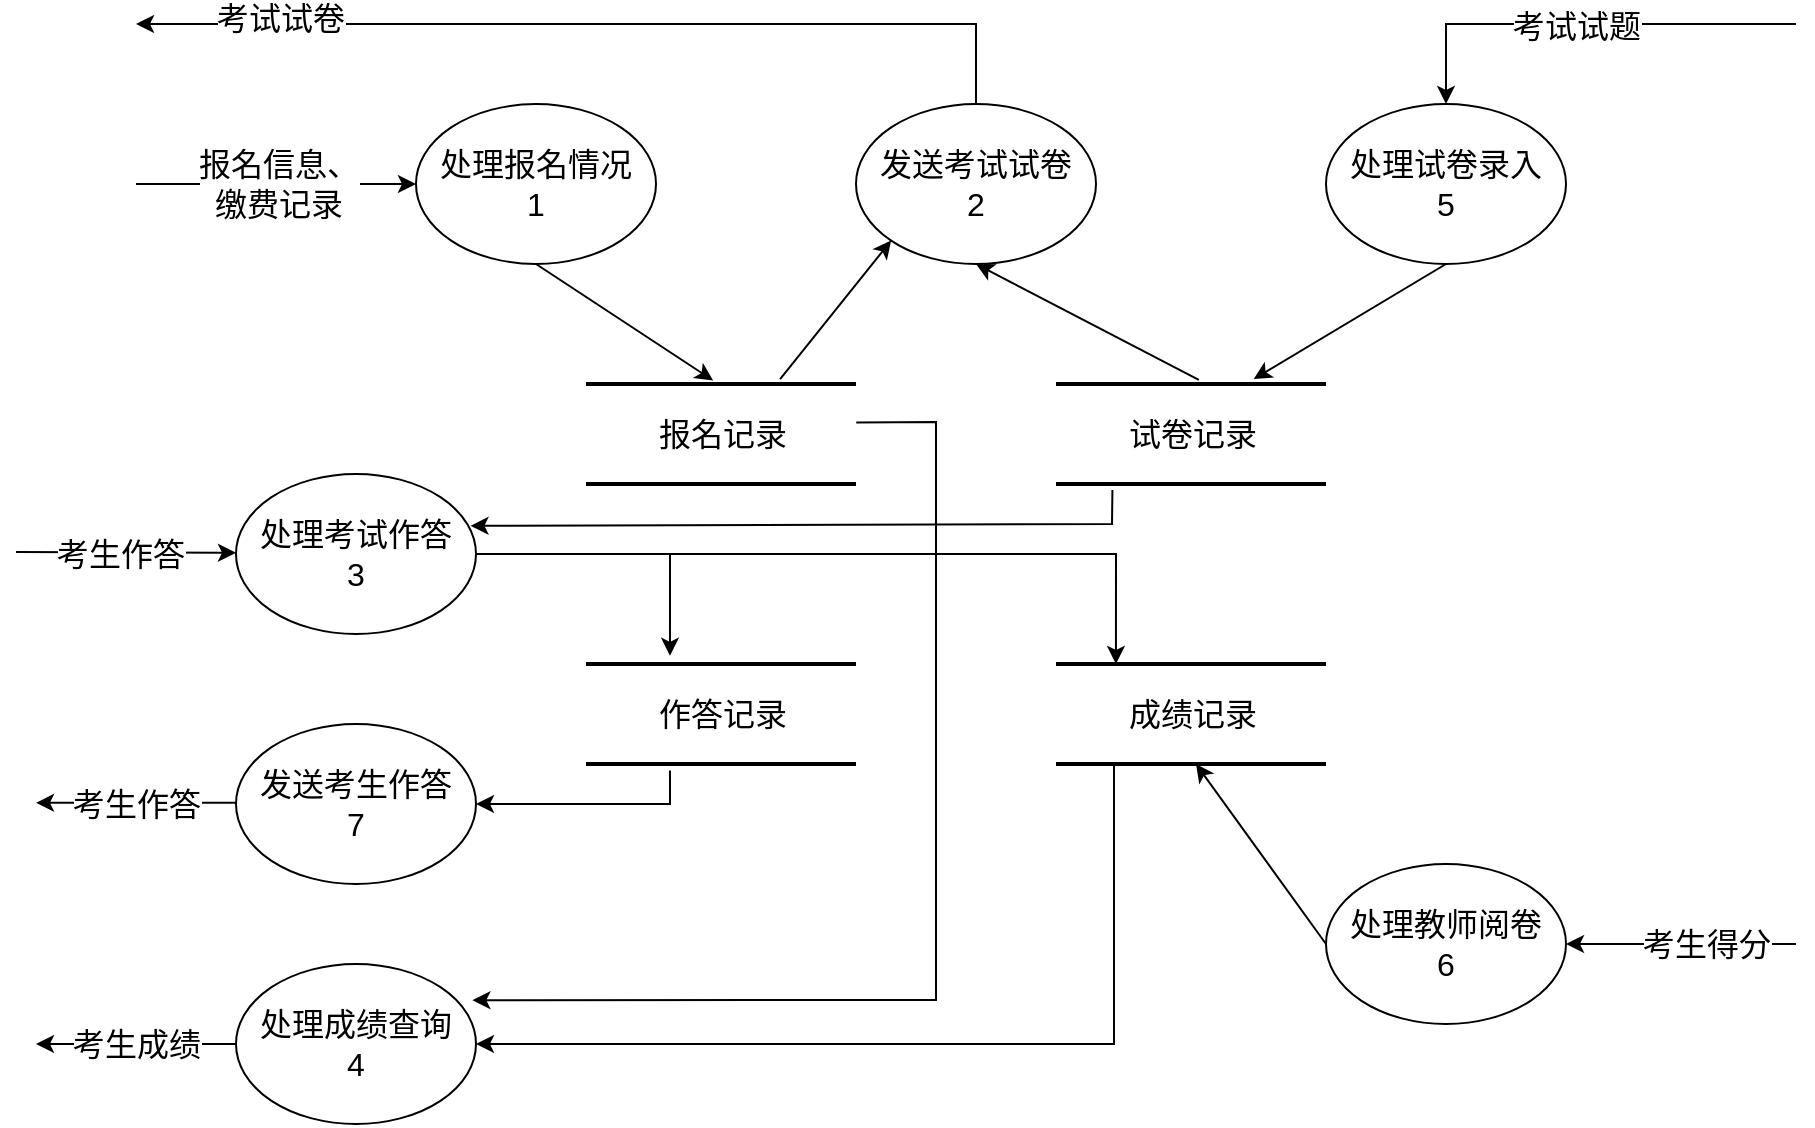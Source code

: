 <mxfile version="21.2.8" type="device">
  <diagram name="Page-1" id="5d7acffa-a066-3a61-03fe-96351882024d">
    <mxGraphModel dx="1219" dy="722" grid="1" gridSize="10" guides="1" tooltips="1" connect="1" arrows="1" fold="1" page="1" pageScale="1" pageWidth="1100" pageHeight="850" background="#ffffff" math="0" shadow="0">
      <root>
        <mxCell id="0" />
        <mxCell id="1" parent="0" />
        <mxCell id="_ZvdLzpq_kK9iZdORz6R-1" value="&lt;font style=&quot;font-size: 16px;&quot;&gt;报名记录&lt;/font&gt;" style="html=1;rounded=0;shadow=0;comic=0;labelBackgroundColor=none;strokeWidth=2;fontFamily=Verdana;fontSize=12;align=center;shape=mxgraph.ios7ui.horLines;" vertex="1" parent="1">
          <mxGeometry x="435" y="300" width="135" height="50" as="geometry" />
        </mxCell>
        <mxCell id="_ZvdLzpq_kK9iZdORz6R-2" value="处理报名情况&lt;br style=&quot;font-size: 16px;&quot;&gt;1" style="ellipse;whiteSpace=wrap;html=1;fontSize=16;" vertex="1" parent="1">
          <mxGeometry x="350" y="160" width="120" height="80" as="geometry" />
        </mxCell>
        <mxCell id="_ZvdLzpq_kK9iZdORz6R-3" value="" style="endArrow=classic;html=1;rounded=0;entryX=0;entryY=0.5;entryDx=0;entryDy=0;" edge="1" parent="1" target="_ZvdLzpq_kK9iZdORz6R-2">
          <mxGeometry width="50" height="50" relative="1" as="geometry">
            <mxPoint x="210" y="200" as="sourcePoint" />
            <mxPoint x="280" y="170" as="targetPoint" />
          </mxGeometry>
        </mxCell>
        <mxCell id="_ZvdLzpq_kK9iZdORz6R-4" value="&lt;span style=&quot;font-size: 16px;&quot;&gt;报名信息、&lt;br&gt;缴费记录&lt;br&gt;&lt;/span&gt;" style="edgeLabel;html=1;align=center;verticalAlign=middle;resizable=0;points=[];" vertex="1" connectable="0" parent="_ZvdLzpq_kK9iZdORz6R-3">
          <mxGeometry x="0.248" y="-2" relative="1" as="geometry">
            <mxPoint x="-17" y="-2" as="offset" />
          </mxGeometry>
        </mxCell>
        <mxCell id="_ZvdLzpq_kK9iZdORz6R-5" value="" style="endArrow=classic;html=1;rounded=0;exitX=0.5;exitY=1;exitDx=0;exitDy=0;entryX=0.471;entryY=-0.035;entryDx=0;entryDy=0;entryPerimeter=0;" edge="1" parent="1" source="_ZvdLzpq_kK9iZdORz6R-2" target="_ZvdLzpq_kK9iZdORz6R-1">
          <mxGeometry width="50" height="50" relative="1" as="geometry">
            <mxPoint x="500" y="270" as="sourcePoint" />
            <mxPoint x="550" y="220" as="targetPoint" />
          </mxGeometry>
        </mxCell>
        <mxCell id="_ZvdLzpq_kK9iZdORz6R-6" value="发送考试试卷&lt;br style=&quot;font-size: 16px;&quot;&gt;2" style="ellipse;whiteSpace=wrap;html=1;fontSize=16;" vertex="1" parent="1">
          <mxGeometry x="570" y="160" width="120" height="80" as="geometry" />
        </mxCell>
        <mxCell id="_ZvdLzpq_kK9iZdORz6R-7" value="" style="endArrow=classic;html=1;rounded=0;exitX=0.719;exitY=-0.049;exitDx=0;exitDy=0;exitPerimeter=0;entryX=0;entryY=1;entryDx=0;entryDy=0;" edge="1" parent="1" source="_ZvdLzpq_kK9iZdORz6R-1" target="_ZvdLzpq_kK9iZdORz6R-6">
          <mxGeometry width="50" height="50" relative="1" as="geometry">
            <mxPoint x="560" y="330" as="sourcePoint" />
            <mxPoint x="610" y="280" as="targetPoint" />
          </mxGeometry>
        </mxCell>
        <mxCell id="_ZvdLzpq_kK9iZdORz6R-8" value="" style="endArrow=classic;html=1;rounded=0;exitX=0.5;exitY=0;exitDx=0;exitDy=0;" edge="1" parent="1" source="_ZvdLzpq_kK9iZdORz6R-6">
          <mxGeometry width="50" height="50" relative="1" as="geometry">
            <mxPoint x="620" y="130" as="sourcePoint" />
            <mxPoint x="210" y="120" as="targetPoint" />
            <Array as="points">
              <mxPoint x="630" y="120" />
            </Array>
          </mxGeometry>
        </mxCell>
        <mxCell id="_ZvdLzpq_kK9iZdORz6R-9" value="&lt;span style=&quot;font-size: 16px;&quot;&gt;考试试卷&lt;/span&gt;" style="edgeLabel;html=1;align=center;verticalAlign=middle;resizable=0;points=[];" vertex="1" connectable="0" parent="_ZvdLzpq_kK9iZdORz6R-8">
          <mxGeometry x="0.196" y="-3" relative="1" as="geometry">
            <mxPoint x="-113" as="offset" />
          </mxGeometry>
        </mxCell>
        <mxCell id="_ZvdLzpq_kK9iZdORz6R-10" value="&lt;font style=&quot;font-size: 16px;&quot;&gt;试卷记录&lt;/font&gt;" style="html=1;rounded=0;shadow=0;comic=0;labelBackgroundColor=none;strokeWidth=2;fontFamily=Verdana;fontSize=12;align=center;shape=mxgraph.ios7ui.horLines;" vertex="1" parent="1">
          <mxGeometry x="670" y="300" width="135" height="50" as="geometry" />
        </mxCell>
        <mxCell id="_ZvdLzpq_kK9iZdORz6R-11" value="&lt;font style=&quot;font-size: 16px;&quot;&gt;作答记录&lt;/font&gt;" style="html=1;rounded=0;shadow=0;comic=0;labelBackgroundColor=none;strokeWidth=2;fontFamily=Verdana;fontSize=12;align=center;shape=mxgraph.ios7ui.horLines;" vertex="1" parent="1">
          <mxGeometry x="435" y="440" width="135" height="50" as="geometry" />
        </mxCell>
        <mxCell id="_ZvdLzpq_kK9iZdORz6R-12" value="" style="endArrow=classic;html=1;rounded=0;exitX=0.529;exitY=-0.042;exitDx=0;exitDy=0;exitPerimeter=0;entryX=0.5;entryY=1;entryDx=0;entryDy=0;" edge="1" parent="1" source="_ZvdLzpq_kK9iZdORz6R-10" target="_ZvdLzpq_kK9iZdORz6R-6">
          <mxGeometry width="50" height="50" relative="1" as="geometry">
            <mxPoint x="870" y="260" as="sourcePoint" />
            <mxPoint x="920" y="210" as="targetPoint" />
          </mxGeometry>
        </mxCell>
        <mxCell id="_ZvdLzpq_kK9iZdORz6R-14" value="&lt;font style=&quot;font-size: 16px;&quot;&gt;成绩记录&lt;/font&gt;" style="html=1;rounded=0;shadow=0;comic=0;labelBackgroundColor=none;strokeWidth=2;fontFamily=Verdana;fontSize=12;align=center;shape=mxgraph.ios7ui.horLines;" vertex="1" parent="1">
          <mxGeometry x="670" y="440" width="135" height="50" as="geometry" />
        </mxCell>
        <mxCell id="_ZvdLzpq_kK9iZdORz6R-15" value="处理考试作答&lt;br style=&quot;font-size: 16px;&quot;&gt;3" style="ellipse;whiteSpace=wrap;html=1;fontSize=16;" vertex="1" parent="1">
          <mxGeometry x="260" y="345" width="120" height="80" as="geometry" />
        </mxCell>
        <mxCell id="_ZvdLzpq_kK9iZdORz6R-16" value="" style="endArrow=classic;html=1;rounded=0;exitX=1;exitY=0.5;exitDx=0;exitDy=0;entryX=0.311;entryY=-0.082;entryDx=0;entryDy=0;entryPerimeter=0;" edge="1" parent="1" source="_ZvdLzpq_kK9iZdORz6R-15" target="_ZvdLzpq_kK9iZdORz6R-11">
          <mxGeometry width="50" height="50" relative="1" as="geometry">
            <mxPoint x="490" y="420" as="sourcePoint" />
            <mxPoint x="540" y="370" as="targetPoint" />
            <Array as="points">
              <mxPoint x="477" y="385" />
            </Array>
          </mxGeometry>
        </mxCell>
        <mxCell id="_ZvdLzpq_kK9iZdORz6R-19" value="" style="endArrow=classic;html=1;rounded=0;entryX=0;entryY=0.5;entryDx=0;entryDy=0;" edge="1" parent="1">
          <mxGeometry width="50" height="50" relative="1" as="geometry">
            <mxPoint x="150" y="384" as="sourcePoint" />
            <mxPoint x="260" y="384.41" as="targetPoint" />
          </mxGeometry>
        </mxCell>
        <mxCell id="_ZvdLzpq_kK9iZdORz6R-20" value="&lt;span style=&quot;font-size: 16px;&quot;&gt;考生作答&lt;br&gt;&lt;/span&gt;" style="edgeLabel;html=1;align=center;verticalAlign=middle;resizable=0;points=[];" vertex="1" connectable="0" parent="_ZvdLzpq_kK9iZdORz6R-19">
          <mxGeometry x="0.248" y="-2" relative="1" as="geometry">
            <mxPoint x="-17" y="-2" as="offset" />
          </mxGeometry>
        </mxCell>
        <mxCell id="_ZvdLzpq_kK9iZdORz6R-21" value="" style="endArrow=classic;html=1;rounded=0;exitX=1;exitY=0.5;exitDx=0;exitDy=0;entryX=0.222;entryY=0;entryDx=0;entryDy=0;entryPerimeter=0;" edge="1" parent="1" source="_ZvdLzpq_kK9iZdORz6R-15" target="_ZvdLzpq_kK9iZdORz6R-14">
          <mxGeometry width="50" height="50" relative="1" as="geometry">
            <mxPoint x="530" y="430" as="sourcePoint" />
            <mxPoint x="580" y="380" as="targetPoint" />
            <Array as="points">
              <mxPoint x="700" y="385" />
            </Array>
          </mxGeometry>
        </mxCell>
        <mxCell id="_ZvdLzpq_kK9iZdORz6R-22" value="处理成绩查询&lt;br style=&quot;font-size: 16px;&quot;&gt;4" style="ellipse;whiteSpace=wrap;html=1;fontSize=16;" vertex="1" parent="1">
          <mxGeometry x="260" y="590" width="120" height="80" as="geometry" />
        </mxCell>
        <mxCell id="_ZvdLzpq_kK9iZdORz6R-25" value="" style="endArrow=classic;html=1;rounded=0;exitX=0;exitY=0.5;exitDx=0;exitDy=0;" edge="1" parent="1" source="_ZvdLzpq_kK9iZdORz6R-22">
          <mxGeometry width="50" height="50" relative="1" as="geometry">
            <mxPoint x="140" y="570" as="sourcePoint" />
            <mxPoint x="160" y="630" as="targetPoint" />
          </mxGeometry>
        </mxCell>
        <mxCell id="_ZvdLzpq_kK9iZdORz6R-26" value="考生成绩" style="edgeLabel;html=1;align=center;verticalAlign=middle;resizable=0;points=[];fontSize=16;" vertex="1" connectable="0" parent="_ZvdLzpq_kK9iZdORz6R-25">
          <mxGeometry x="-0.321" y="-4" relative="1" as="geometry">
            <mxPoint x="-16" y="4" as="offset" />
          </mxGeometry>
        </mxCell>
        <mxCell id="_ZvdLzpq_kK9iZdORz6R-27" value="" style="endArrow=classic;html=1;rounded=0;entryX=1;entryY=0.5;entryDx=0;entryDy=0;" edge="1" parent="1" target="_ZvdLzpq_kK9iZdORz6R-22">
          <mxGeometry width="50" height="50" relative="1" as="geometry">
            <mxPoint x="699" y="490" as="sourcePoint" />
            <mxPoint x="700" y="590" as="targetPoint" />
            <Array as="points">
              <mxPoint x="699" y="630" />
            </Array>
          </mxGeometry>
        </mxCell>
        <mxCell id="_ZvdLzpq_kK9iZdORz6R-28" value="处理试卷录入&lt;br style=&quot;font-size: 16px;&quot;&gt;5" style="ellipse;whiteSpace=wrap;html=1;fontSize=16;" vertex="1" parent="1">
          <mxGeometry x="805" y="160" width="120" height="80" as="geometry" />
        </mxCell>
        <mxCell id="_ZvdLzpq_kK9iZdORz6R-29" value="" style="endArrow=classic;html=1;rounded=0;entryX=0.5;entryY=0;entryDx=0;entryDy=0;" edge="1" parent="1" target="_ZvdLzpq_kK9iZdORz6R-28">
          <mxGeometry width="50" height="50" relative="1" as="geometry">
            <mxPoint x="1040" y="120" as="sourcePoint" />
            <mxPoint x="900" y="50" as="targetPoint" />
            <Array as="points">
              <mxPoint x="865" y="120" />
            </Array>
          </mxGeometry>
        </mxCell>
        <mxCell id="_ZvdLzpq_kK9iZdORz6R-30" value="&lt;span style=&quot;font-size: 16px;&quot;&gt;考试试题&lt;/span&gt;" style="edgeLabel;html=1;align=center;verticalAlign=middle;resizable=0;points=[];" vertex="1" connectable="0" parent="_ZvdLzpq_kK9iZdORz6R-29">
          <mxGeometry x="0.028" y="1" relative="1" as="geometry">
            <mxPoint as="offset" />
          </mxGeometry>
        </mxCell>
        <mxCell id="_ZvdLzpq_kK9iZdORz6R-31" value="" style="endArrow=classic;html=1;rounded=0;exitX=0.5;exitY=1;exitDx=0;exitDy=0;entryX=0.732;entryY=-0.049;entryDx=0;entryDy=0;entryPerimeter=0;" edge="1" parent="1" source="_ZvdLzpq_kK9iZdORz6R-28" target="_ZvdLzpq_kK9iZdORz6R-10">
          <mxGeometry width="50" height="50" relative="1" as="geometry">
            <mxPoint x="920" y="340" as="sourcePoint" />
            <mxPoint x="970" y="290" as="targetPoint" />
          </mxGeometry>
        </mxCell>
        <mxCell id="_ZvdLzpq_kK9iZdORz6R-32" value="处理教师阅卷&lt;br style=&quot;font-size: 16px;&quot;&gt;6" style="ellipse;whiteSpace=wrap;html=1;fontSize=16;" vertex="1" parent="1">
          <mxGeometry x="805" y="540" width="120" height="80" as="geometry" />
        </mxCell>
        <mxCell id="_ZvdLzpq_kK9iZdORz6R-33" value="发送考生作答&lt;br style=&quot;font-size: 16px;&quot;&gt;7" style="ellipse;whiteSpace=wrap;html=1;fontSize=16;" vertex="1" parent="1">
          <mxGeometry x="260" y="470" width="120" height="80" as="geometry" />
        </mxCell>
        <mxCell id="_ZvdLzpq_kK9iZdORz6R-34" value="" style="endArrow=classic;html=1;rounded=0;exitX=0.311;exitY=1.066;exitDx=0;exitDy=0;exitPerimeter=0;entryX=1;entryY=0.5;entryDx=0;entryDy=0;" edge="1" parent="1" source="_ZvdLzpq_kK9iZdORz6R-11" target="_ZvdLzpq_kK9iZdORz6R-33">
          <mxGeometry width="50" height="50" relative="1" as="geometry">
            <mxPoint x="500" y="580" as="sourcePoint" />
            <mxPoint x="550" y="530" as="targetPoint" />
            <Array as="points">
              <mxPoint x="477" y="510" />
            </Array>
          </mxGeometry>
        </mxCell>
        <mxCell id="_ZvdLzpq_kK9iZdORz6R-35" value="" style="endArrow=classic;html=1;rounded=0;exitX=0;exitY=0.5;exitDx=0;exitDy=0;" edge="1" parent="1">
          <mxGeometry width="50" height="50" relative="1" as="geometry">
            <mxPoint x="260" y="509.41" as="sourcePoint" />
            <mxPoint x="160" y="509.41" as="targetPoint" />
          </mxGeometry>
        </mxCell>
        <mxCell id="_ZvdLzpq_kK9iZdORz6R-36" value="考生作答" style="edgeLabel;html=1;align=center;verticalAlign=middle;resizable=0;points=[];fontSize=16;" vertex="1" connectable="0" parent="_ZvdLzpq_kK9iZdORz6R-35">
          <mxGeometry x="-0.321" y="-4" relative="1" as="geometry">
            <mxPoint x="-16" y="4" as="offset" />
          </mxGeometry>
        </mxCell>
        <mxCell id="_ZvdLzpq_kK9iZdORz6R-37" value="" style="endArrow=classic;html=1;rounded=0;exitX=0;exitY=0.5;exitDx=0;exitDy=0;" edge="1" parent="1" source="_ZvdLzpq_kK9iZdORz6R-32">
          <mxGeometry width="50" height="50" relative="1" as="geometry">
            <mxPoint x="700" y="680" as="sourcePoint" />
            <mxPoint x="740" y="490" as="targetPoint" />
          </mxGeometry>
        </mxCell>
        <mxCell id="_ZvdLzpq_kK9iZdORz6R-38" value="" style="endArrow=classic;html=1;rounded=0;entryX=1;entryY=0.5;entryDx=0;entryDy=0;" edge="1" parent="1" target="_ZvdLzpq_kK9iZdORz6R-32">
          <mxGeometry width="50" height="50" relative="1" as="geometry">
            <mxPoint x="1040" y="580" as="sourcePoint" />
            <mxPoint x="1040" y="400" as="targetPoint" />
          </mxGeometry>
        </mxCell>
        <mxCell id="_ZvdLzpq_kK9iZdORz6R-39" value="&lt;span style=&quot;font-size: 16px;&quot;&gt;考生得分&lt;/span&gt;" style="edgeLabel;html=1;align=center;verticalAlign=middle;resizable=0;points=[];" vertex="1" connectable="0" parent="_ZvdLzpq_kK9iZdORz6R-38">
          <mxGeometry x="-0.432" y="3" relative="1" as="geometry">
            <mxPoint x="-13" y="-3" as="offset" />
          </mxGeometry>
        </mxCell>
        <mxCell id="_ZvdLzpq_kK9iZdORz6R-41" value="" style="endArrow=classic;html=1;rounded=0;entryX=0.985;entryY=0.226;entryDx=0;entryDy=0;entryPerimeter=0;exitX=1.001;exitY=0.384;exitDx=0;exitDy=0;exitPerimeter=0;" edge="1" parent="1" source="_ZvdLzpq_kK9iZdORz6R-1" target="_ZvdLzpq_kK9iZdORz6R-22">
          <mxGeometry width="50" height="50" relative="1" as="geometry">
            <mxPoint x="600" y="320" as="sourcePoint" />
            <mxPoint x="660" y="520" as="targetPoint" />
            <Array as="points">
              <mxPoint x="610" y="319" />
              <mxPoint x="610" y="608" />
            </Array>
          </mxGeometry>
        </mxCell>
        <mxCell id="_ZvdLzpq_kK9iZdORz6R-42" value="" style="endArrow=classic;html=1;rounded=0;exitX=0.209;exitY=1.061;exitDx=0;exitDy=0;exitPerimeter=0;entryX=0.977;entryY=0.324;entryDx=0;entryDy=0;entryPerimeter=0;" edge="1" parent="1" source="_ZvdLzpq_kK9iZdORz6R-10" target="_ZvdLzpq_kK9iZdORz6R-15">
          <mxGeometry width="50" height="50" relative="1" as="geometry">
            <mxPoint x="920" y="380" as="sourcePoint" />
            <mxPoint x="970" y="330" as="targetPoint" />
            <Array as="points">
              <mxPoint x="698" y="370" />
            </Array>
          </mxGeometry>
        </mxCell>
      </root>
    </mxGraphModel>
  </diagram>
</mxfile>

